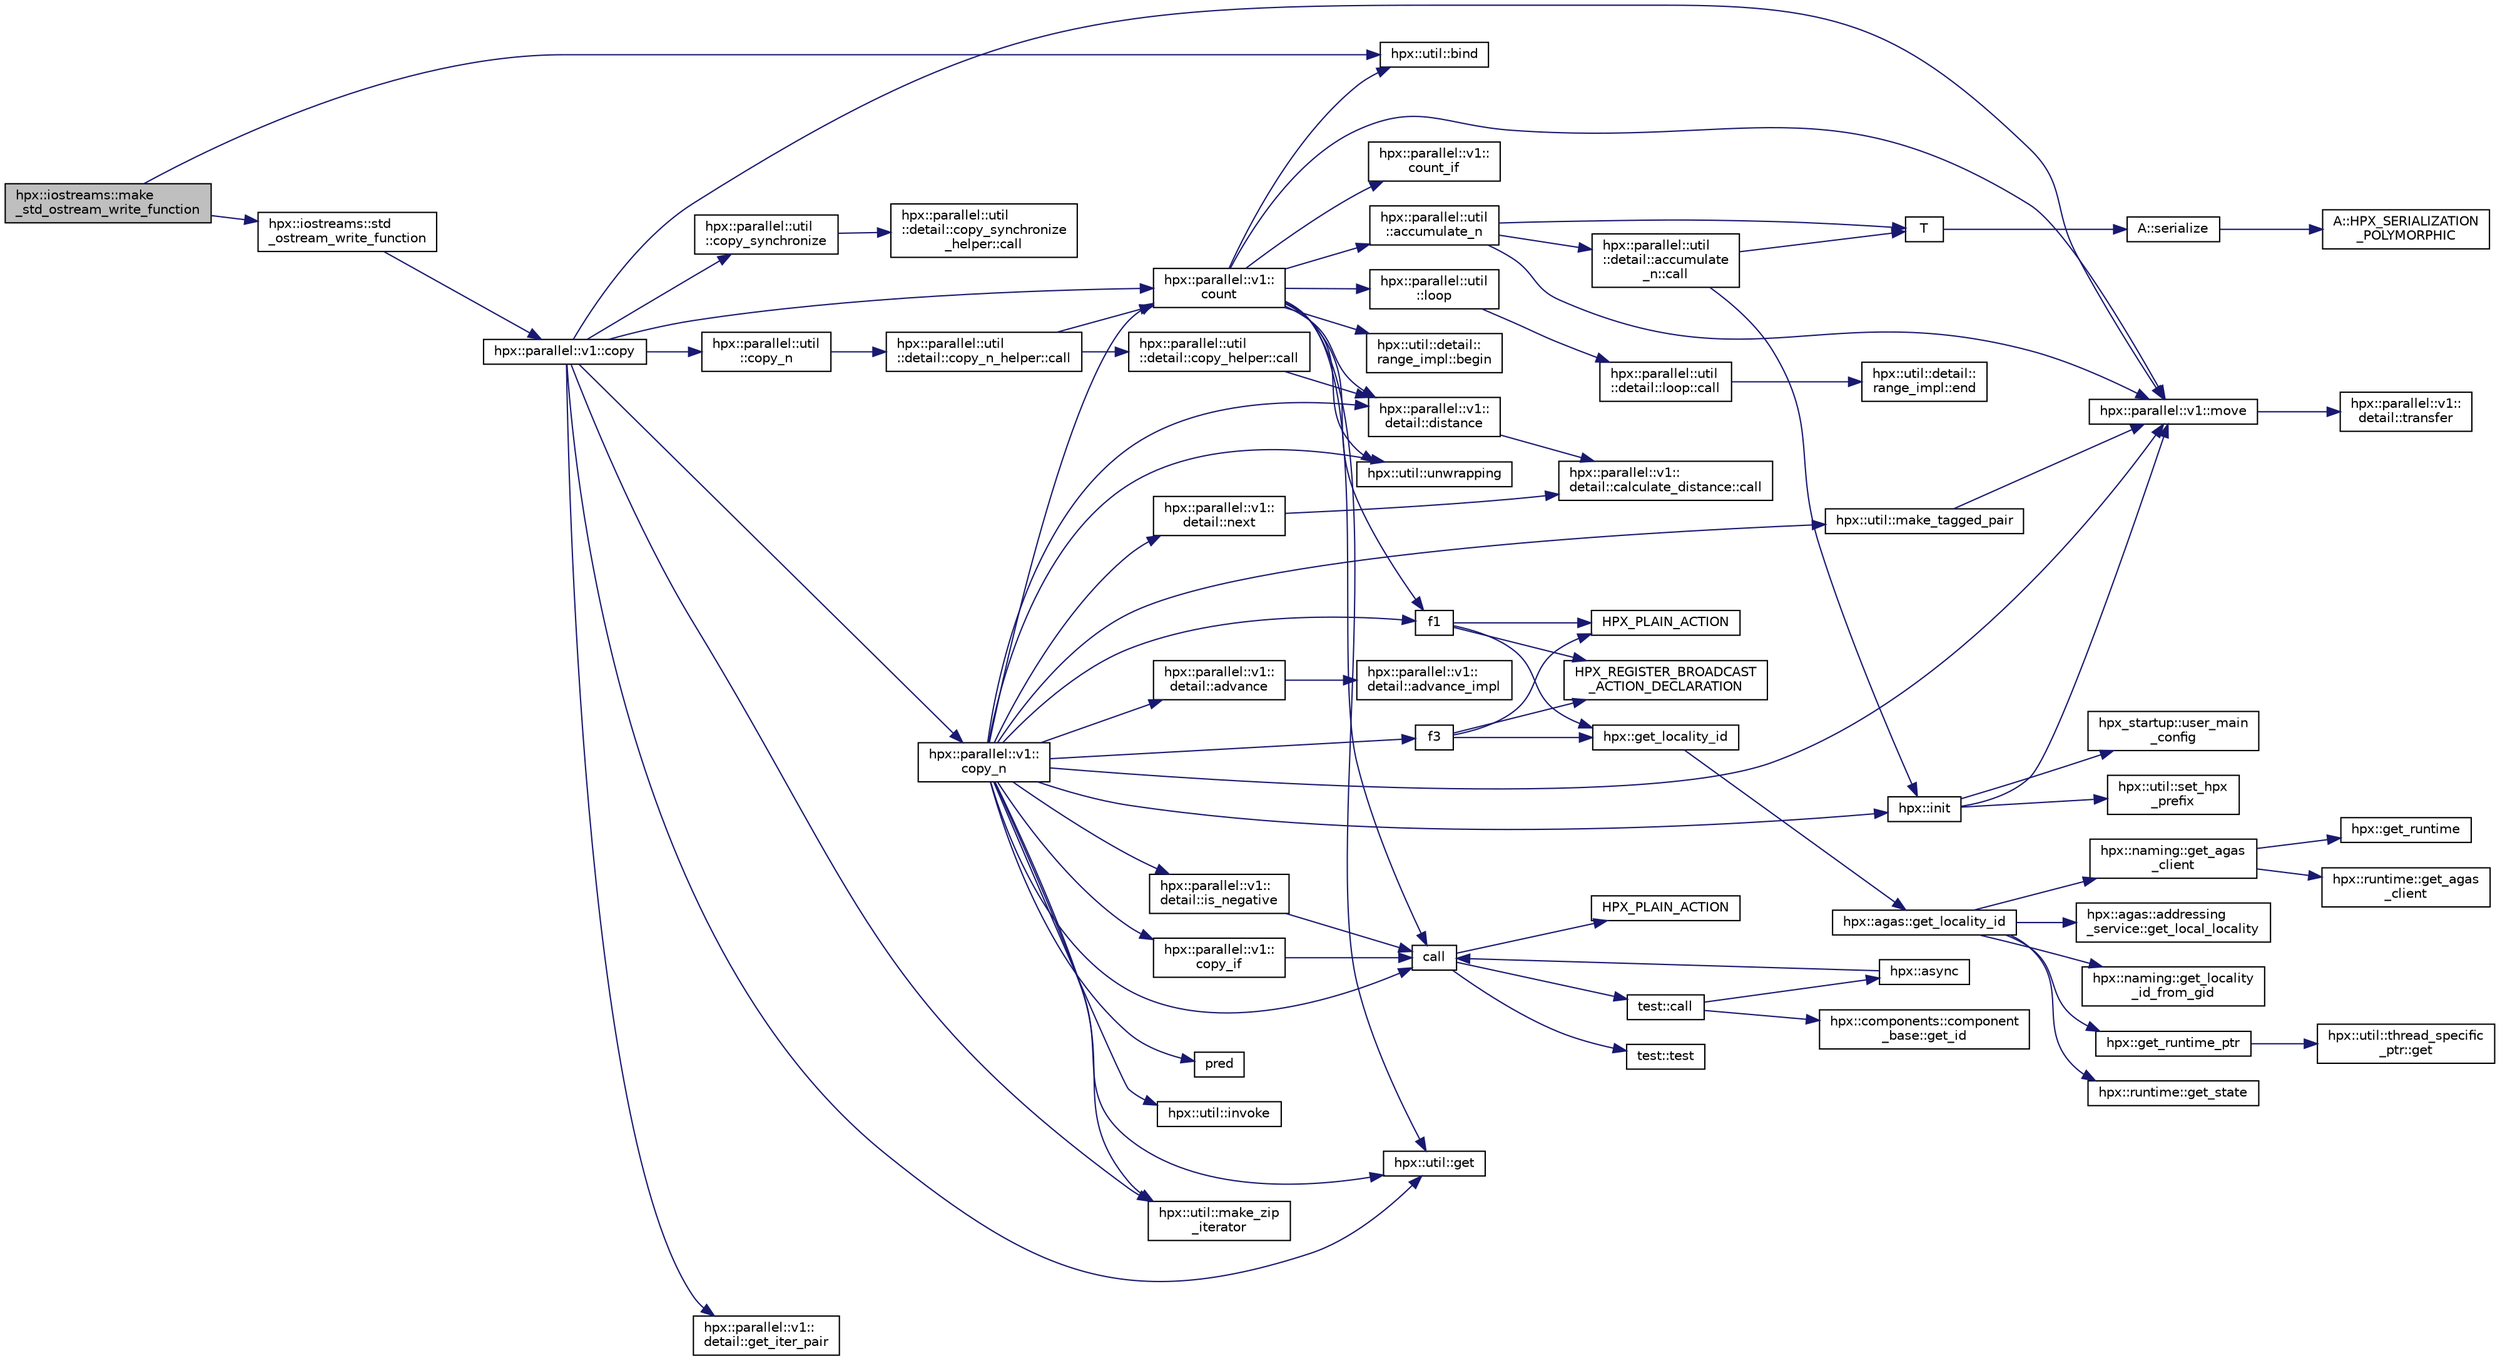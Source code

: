 digraph "hpx::iostreams::make_std_ostream_write_function"
{
  edge [fontname="Helvetica",fontsize="10",labelfontname="Helvetica",labelfontsize="10"];
  node [fontname="Helvetica",fontsize="10",shape=record];
  rankdir="LR";
  Node667 [label="hpx::iostreams::make\l_std_ostream_write_function",height=0.2,width=0.4,color="black", fillcolor="grey75", style="filled", fontcolor="black"];
  Node667 -> Node668 [color="midnightblue",fontsize="10",style="solid",fontname="Helvetica"];
  Node668 [label="hpx::util::bind",height=0.2,width=0.4,color="black", fillcolor="white", style="filled",URL="$df/dad/namespacehpx_1_1util.html#ad844caedf82a0173d6909d910c3e48c6"];
  Node667 -> Node669 [color="midnightblue",fontsize="10",style="solid",fontname="Helvetica"];
  Node669 [label="hpx::iostreams::std\l_ostream_write_function",height=0.2,width=0.4,color="black", fillcolor="white", style="filled",URL="$dd/d1d/namespacehpx_1_1iostreams.html#a370c267b7f506c4627590a921b3e604b"];
  Node669 -> Node670 [color="midnightblue",fontsize="10",style="solid",fontname="Helvetica"];
  Node670 [label="hpx::parallel::v1::copy",height=0.2,width=0.4,color="black", fillcolor="white", style="filled",URL="$db/db9/namespacehpx_1_1parallel_1_1v1.html#a502f993845638113034b4a1629b7a3c7"];
  Node670 -> Node671 [color="midnightblue",fontsize="10",style="solid",fontname="Helvetica"];
  Node671 [label="hpx::parallel::v1::\lcopy_n",height=0.2,width=0.4,color="black", fillcolor="white", style="filled",URL="$db/db9/namespacehpx_1_1parallel_1_1v1.html#a62b381b00123e950f7cd81ae9b16c4a6"];
  Node671 -> Node672 [color="midnightblue",fontsize="10",style="solid",fontname="Helvetica"];
  Node672 [label="hpx::util::make_tagged_pair",height=0.2,width=0.4,color="black", fillcolor="white", style="filled",URL="$df/dad/namespacehpx_1_1util.html#afa71e8b7f4f559051a5ff14a508c543c"];
  Node672 -> Node673 [color="midnightblue",fontsize="10",style="solid",fontname="Helvetica"];
  Node673 [label="hpx::parallel::v1::move",height=0.2,width=0.4,color="black", fillcolor="white", style="filled",URL="$db/db9/namespacehpx_1_1parallel_1_1v1.html#aa7c4ede081ce786c9d1eb1adff495cfc"];
  Node673 -> Node674 [color="midnightblue",fontsize="10",style="solid",fontname="Helvetica"];
  Node674 [label="hpx::parallel::v1::\ldetail::transfer",height=0.2,width=0.4,color="black", fillcolor="white", style="filled",URL="$d2/ddd/namespacehpx_1_1parallel_1_1v1_1_1detail.html#ab1b56a05e1885ca7cc7ffa1804dd2f3c"];
  Node671 -> Node675 [color="midnightblue",fontsize="10",style="solid",fontname="Helvetica"];
  Node675 [label="hpx::parallel::v1::\ldetail::is_negative",height=0.2,width=0.4,color="black", fillcolor="white", style="filled",URL="$d2/ddd/namespacehpx_1_1parallel_1_1v1_1_1detail.html#adf2e40fc4b20ad0fd442ee3118a4d527"];
  Node675 -> Node676 [color="midnightblue",fontsize="10",style="solid",fontname="Helvetica"];
  Node676 [label="call",height=0.2,width=0.4,color="black", fillcolor="white", style="filled",URL="$d2/d67/promise__1620_8cpp.html#a58357f0b82bc761e1d0b9091ed563a70"];
  Node676 -> Node677 [color="midnightblue",fontsize="10",style="solid",fontname="Helvetica"];
  Node677 [label="test::test",height=0.2,width=0.4,color="black", fillcolor="white", style="filled",URL="$d8/d89/structtest.html#ab42d5ece712d716b04cb3f686f297a26"];
  Node676 -> Node678 [color="midnightblue",fontsize="10",style="solid",fontname="Helvetica"];
  Node678 [label="HPX_PLAIN_ACTION",height=0.2,width=0.4,color="black", fillcolor="white", style="filled",URL="$d2/d67/promise__1620_8cpp.html#ab96aab827a4b1fcaf66cfe0ba83fef23"];
  Node676 -> Node679 [color="midnightblue",fontsize="10",style="solid",fontname="Helvetica"];
  Node679 [label="test::call",height=0.2,width=0.4,color="black", fillcolor="white", style="filled",URL="$d8/d89/structtest.html#aeb29e7ed6518b9426ccf1344c52620ae"];
  Node679 -> Node680 [color="midnightblue",fontsize="10",style="solid",fontname="Helvetica"];
  Node680 [label="hpx::async",height=0.2,width=0.4,color="black", fillcolor="white", style="filled",URL="$d8/d83/namespacehpx.html#acb7d8e37b73b823956ce144f9a57eaa4"];
  Node680 -> Node676 [color="midnightblue",fontsize="10",style="solid",fontname="Helvetica"];
  Node679 -> Node681 [color="midnightblue",fontsize="10",style="solid",fontname="Helvetica"];
  Node681 [label="hpx::components::component\l_base::get_id",height=0.2,width=0.4,color="black", fillcolor="white", style="filled",URL="$d2/de6/classhpx_1_1components_1_1component__base.html#a4c8fd93514039bdf01c48d66d82b19cd"];
  Node671 -> Node682 [color="midnightblue",fontsize="10",style="solid",fontname="Helvetica"];
  Node682 [label="hpx::util::get",height=0.2,width=0.4,color="black", fillcolor="white", style="filled",URL="$df/dad/namespacehpx_1_1util.html#a5cbd3c41f03f4d4acaedaa4777e3cc02"];
  Node671 -> Node676 [color="midnightblue",fontsize="10",style="solid",fontname="Helvetica"];
  Node671 -> Node683 [color="midnightblue",fontsize="10",style="solid",fontname="Helvetica"];
  Node683 [label="pred",height=0.2,width=0.4,color="black", fillcolor="white", style="filled",URL="$dc/d8b/cxx11__std__thread_8cpp.html#a31ff3168522b47b050989c5e07dd8408"];
  Node671 -> Node684 [color="midnightblue",fontsize="10",style="solid",fontname="Helvetica"];
  Node684 [label="hpx::util::invoke",height=0.2,width=0.4,color="black", fillcolor="white", style="filled",URL="$df/dad/namespacehpx_1_1util.html#a9ed3f52b36e725e476dbf5099134ed3d"];
  Node671 -> Node685 [color="midnightblue",fontsize="10",style="solid",fontname="Helvetica"];
  Node685 [label="hpx::parallel::v1::\lcopy_if",height=0.2,width=0.4,color="black", fillcolor="white", style="filled",URL="$db/db9/namespacehpx_1_1parallel_1_1v1.html#a9a749519e8f71f886d23aecb6ceaaf8a"];
  Node685 -> Node676 [color="midnightblue",fontsize="10",style="solid",fontname="Helvetica"];
  Node671 -> Node686 [color="midnightblue",fontsize="10",style="solid",fontname="Helvetica"];
  Node686 [label="hpx::parallel::v1::\lcount",height=0.2,width=0.4,color="black", fillcolor="white", style="filled",URL="$db/db9/namespacehpx_1_1parallel_1_1v1.html#a19d058114a2bd44801aab4176b188e23"];
  Node686 -> Node687 [color="midnightblue",fontsize="10",style="solid",fontname="Helvetica"];
  Node687 [label="hpx::parallel::v1::\lcount_if",height=0.2,width=0.4,color="black", fillcolor="white", style="filled",URL="$db/db9/namespacehpx_1_1parallel_1_1v1.html#ad836ff017ec208c2d6388a9b47b05ce0"];
  Node686 -> Node688 [color="midnightblue",fontsize="10",style="solid",fontname="Helvetica"];
  Node688 [label="f1",height=0.2,width=0.4,color="black", fillcolor="white", style="filled",URL="$d8/d8b/broadcast_8cpp.html#a1751fbd41f2529b84514a9dbd767959a"];
  Node688 -> Node689 [color="midnightblue",fontsize="10",style="solid",fontname="Helvetica"];
  Node689 [label="hpx::get_locality_id",height=0.2,width=0.4,color="black", fillcolor="white", style="filled",URL="$d8/d83/namespacehpx.html#a158d7c54a657bb364c1704033010697b",tooltip="Return the number of the locality this function is being called from. "];
  Node689 -> Node690 [color="midnightblue",fontsize="10",style="solid",fontname="Helvetica"];
  Node690 [label="hpx::agas::get_locality_id",height=0.2,width=0.4,color="black", fillcolor="white", style="filled",URL="$dc/d54/namespacehpx_1_1agas.html#a491cc2ddecdf0f1a9129900caa6a4d3e"];
  Node690 -> Node691 [color="midnightblue",fontsize="10",style="solid",fontname="Helvetica"];
  Node691 [label="hpx::get_runtime_ptr",height=0.2,width=0.4,color="black", fillcolor="white", style="filled",URL="$d8/d83/namespacehpx.html#af29daf2bb3e01b4d6495a1742b6cce64"];
  Node691 -> Node692 [color="midnightblue",fontsize="10",style="solid",fontname="Helvetica"];
  Node692 [label="hpx::util::thread_specific\l_ptr::get",height=0.2,width=0.4,color="black", fillcolor="white", style="filled",URL="$d4/d4c/structhpx_1_1util_1_1thread__specific__ptr.html#a3b27d8520710478aa41d1f74206bdba9"];
  Node690 -> Node693 [color="midnightblue",fontsize="10",style="solid",fontname="Helvetica"];
  Node693 [label="hpx::runtime::get_state",height=0.2,width=0.4,color="black", fillcolor="white", style="filled",URL="$d0/d7b/classhpx_1_1runtime.html#ab405f80e060dac95d624520f38b0524c"];
  Node690 -> Node694 [color="midnightblue",fontsize="10",style="solid",fontname="Helvetica"];
  Node694 [label="hpx::naming::get_agas\l_client",height=0.2,width=0.4,color="black", fillcolor="white", style="filled",URL="$d4/dc9/namespacehpx_1_1naming.html#a0408fffd5d34b620712a801b0ae3b032"];
  Node694 -> Node695 [color="midnightblue",fontsize="10",style="solid",fontname="Helvetica"];
  Node695 [label="hpx::get_runtime",height=0.2,width=0.4,color="black", fillcolor="white", style="filled",URL="$d8/d83/namespacehpx.html#aef902cc6c7dd3b9fbadf34d1e850a070"];
  Node694 -> Node696 [color="midnightblue",fontsize="10",style="solid",fontname="Helvetica"];
  Node696 [label="hpx::runtime::get_agas\l_client",height=0.2,width=0.4,color="black", fillcolor="white", style="filled",URL="$d0/d7b/classhpx_1_1runtime.html#aeb5dddd30d6b9861669af8ad44d1a96a"];
  Node690 -> Node697 [color="midnightblue",fontsize="10",style="solid",fontname="Helvetica"];
  Node697 [label="hpx::agas::addressing\l_service::get_local_locality",height=0.2,width=0.4,color="black", fillcolor="white", style="filled",URL="$db/d58/structhpx_1_1agas_1_1addressing__service.html#ab52c19a37c2a7a006c6c15f90ad0539c"];
  Node690 -> Node698 [color="midnightblue",fontsize="10",style="solid",fontname="Helvetica"];
  Node698 [label="hpx::naming::get_locality\l_id_from_gid",height=0.2,width=0.4,color="black", fillcolor="white", style="filled",URL="$d4/dc9/namespacehpx_1_1naming.html#a7fd43037784560bd04fda9b49e33529f"];
  Node688 -> Node699 [color="midnightblue",fontsize="10",style="solid",fontname="Helvetica"];
  Node699 [label="HPX_PLAIN_ACTION",height=0.2,width=0.4,color="black", fillcolor="white", style="filled",URL="$d8/d8b/broadcast_8cpp.html#a19685a0394ce6a99351f7a679f6eeefc"];
  Node688 -> Node700 [color="midnightblue",fontsize="10",style="solid",fontname="Helvetica"];
  Node700 [label="HPX_REGISTER_BROADCAST\l_ACTION_DECLARATION",height=0.2,width=0.4,color="black", fillcolor="white", style="filled",URL="$d7/d38/addressing__service_8cpp.html#a573d764d9cb34eec46a4bdffcf07875f"];
  Node686 -> Node701 [color="midnightblue",fontsize="10",style="solid",fontname="Helvetica"];
  Node701 [label="hpx::parallel::util\l::loop",height=0.2,width=0.4,color="black", fillcolor="white", style="filled",URL="$df/dc6/namespacehpx_1_1parallel_1_1util.html#a3f434e00f42929aac85debb8c5782213"];
  Node701 -> Node702 [color="midnightblue",fontsize="10",style="solid",fontname="Helvetica"];
  Node702 [label="hpx::parallel::util\l::detail::loop::call",height=0.2,width=0.4,color="black", fillcolor="white", style="filled",URL="$da/d06/structhpx_1_1parallel_1_1util_1_1detail_1_1loop.html#a5c5e8dbda782f09cdb7bc2509e3bf09e"];
  Node702 -> Node703 [color="midnightblue",fontsize="10",style="solid",fontname="Helvetica"];
  Node703 [label="hpx::util::detail::\lrange_impl::end",height=0.2,width=0.4,color="black", fillcolor="white", style="filled",URL="$d4/d4a/namespacehpx_1_1util_1_1detail_1_1range__impl.html#afb2ea48b0902f52ee4d8b764807b4316"];
  Node686 -> Node668 [color="midnightblue",fontsize="10",style="solid",fontname="Helvetica"];
  Node686 -> Node673 [color="midnightblue",fontsize="10",style="solid",fontname="Helvetica"];
  Node686 -> Node682 [color="midnightblue",fontsize="10",style="solid",fontname="Helvetica"];
  Node686 -> Node676 [color="midnightblue",fontsize="10",style="solid",fontname="Helvetica"];
  Node686 -> Node704 [color="midnightblue",fontsize="10",style="solid",fontname="Helvetica"];
  Node704 [label="hpx::parallel::v1::\ldetail::distance",height=0.2,width=0.4,color="black", fillcolor="white", style="filled",URL="$d2/ddd/namespacehpx_1_1parallel_1_1v1_1_1detail.html#a6bea3c6a5f470cad11f27ee6bab4a33f"];
  Node704 -> Node705 [color="midnightblue",fontsize="10",style="solid",fontname="Helvetica"];
  Node705 [label="hpx::parallel::v1::\ldetail::calculate_distance::call",height=0.2,width=0.4,color="black", fillcolor="white", style="filled",URL="$db/dfa/structhpx_1_1parallel_1_1v1_1_1detail_1_1calculate__distance.html#a950a6627830a7d019ac0e734b0a447bf"];
  Node686 -> Node706 [color="midnightblue",fontsize="10",style="solid",fontname="Helvetica"];
  Node706 [label="hpx::util::unwrapping",height=0.2,width=0.4,color="black", fillcolor="white", style="filled",URL="$df/dad/namespacehpx_1_1util.html#a7529d9ac687684c33403cdd1f9cef8e4"];
  Node686 -> Node707 [color="midnightblue",fontsize="10",style="solid",fontname="Helvetica"];
  Node707 [label="hpx::parallel::util\l::accumulate_n",height=0.2,width=0.4,color="black", fillcolor="white", style="filled",URL="$df/dc6/namespacehpx_1_1parallel_1_1util.html#af19f9a2722f97c2247ea5d0dbb5e2d25"];
  Node707 -> Node708 [color="midnightblue",fontsize="10",style="solid",fontname="Helvetica"];
  Node708 [label="hpx::parallel::util\l::detail::accumulate\l_n::call",height=0.2,width=0.4,color="black", fillcolor="white", style="filled",URL="$d8/d3b/structhpx_1_1parallel_1_1util_1_1detail_1_1accumulate__n.html#a765aceb8ab313fc92f7c4aaf70ccca8f"];
  Node708 -> Node709 [color="midnightblue",fontsize="10",style="solid",fontname="Helvetica"];
  Node709 [label="hpx::init",height=0.2,width=0.4,color="black", fillcolor="white", style="filled",URL="$d8/d83/namespacehpx.html#a3c694ea960b47c56b33351ba16e3d76b",tooltip="Main entry point for launching the HPX runtime system. "];
  Node709 -> Node710 [color="midnightblue",fontsize="10",style="solid",fontname="Helvetica"];
  Node710 [label="hpx::util::set_hpx\l_prefix",height=0.2,width=0.4,color="black", fillcolor="white", style="filled",URL="$df/dad/namespacehpx_1_1util.html#ae40a23c1ba0a48d9304dcf717a95793e"];
  Node709 -> Node711 [color="midnightblue",fontsize="10",style="solid",fontname="Helvetica"];
  Node711 [label="hpx_startup::user_main\l_config",height=0.2,width=0.4,color="black", fillcolor="white", style="filled",URL="$d3/dd2/namespacehpx__startup.html#aaac571d88bd3912a4225a23eb3261637"];
  Node709 -> Node673 [color="midnightblue",fontsize="10",style="solid",fontname="Helvetica"];
  Node708 -> Node712 [color="midnightblue",fontsize="10",style="solid",fontname="Helvetica"];
  Node712 [label="T",height=0.2,width=0.4,color="black", fillcolor="white", style="filled",URL="$db/d33/polymorphic__semiintrusive__template_8cpp.html#ad187658f9cb91c1312b39ae7e896f1ea"];
  Node712 -> Node713 [color="midnightblue",fontsize="10",style="solid",fontname="Helvetica"];
  Node713 [label="A::serialize",height=0.2,width=0.4,color="black", fillcolor="white", style="filled",URL="$d7/da0/struct_a.html#a5f5c287cf471e274ed9dda0da1592212"];
  Node713 -> Node714 [color="midnightblue",fontsize="10",style="solid",fontname="Helvetica"];
  Node714 [label="A::HPX_SERIALIZATION\l_POLYMORPHIC",height=0.2,width=0.4,color="black", fillcolor="white", style="filled",URL="$d7/da0/struct_a.html#ada978cc156cebbafddb1f3aa4c01918c"];
  Node707 -> Node673 [color="midnightblue",fontsize="10",style="solid",fontname="Helvetica"];
  Node707 -> Node712 [color="midnightblue",fontsize="10",style="solid",fontname="Helvetica"];
  Node686 -> Node715 [color="midnightblue",fontsize="10",style="solid",fontname="Helvetica"];
  Node715 [label="hpx::util::detail::\lrange_impl::begin",height=0.2,width=0.4,color="black", fillcolor="white", style="filled",URL="$d4/d4a/namespacehpx_1_1util_1_1detail_1_1range__impl.html#a31e165df2b865cdd961f35ce938db41a"];
  Node671 -> Node704 [color="midnightblue",fontsize="10",style="solid",fontname="Helvetica"];
  Node671 -> Node709 [color="midnightblue",fontsize="10",style="solid",fontname="Helvetica"];
  Node671 -> Node716 [color="midnightblue",fontsize="10",style="solid",fontname="Helvetica"];
  Node716 [label="hpx::util::make_zip\l_iterator",height=0.2,width=0.4,color="black", fillcolor="white", style="filled",URL="$df/dad/namespacehpx_1_1util.html#a2f68369b316e5699be2c81c04e3ee209"];
  Node671 -> Node688 [color="midnightblue",fontsize="10",style="solid",fontname="Helvetica"];
  Node671 -> Node717 [color="midnightblue",fontsize="10",style="solid",fontname="Helvetica"];
  Node717 [label="f3",height=0.2,width=0.4,color="black", fillcolor="white", style="filled",URL="$d8/d8b/broadcast_8cpp.html#a9bac347cb7dd97427ecd2dd58525b646"];
  Node717 -> Node689 [color="midnightblue",fontsize="10",style="solid",fontname="Helvetica"];
  Node717 -> Node699 [color="midnightblue",fontsize="10",style="solid",fontname="Helvetica"];
  Node717 -> Node700 [color="midnightblue",fontsize="10",style="solid",fontname="Helvetica"];
  Node671 -> Node718 [color="midnightblue",fontsize="10",style="solid",fontname="Helvetica"];
  Node718 [label="hpx::parallel::v1::\ldetail::next",height=0.2,width=0.4,color="black", fillcolor="white", style="filled",URL="$d2/ddd/namespacehpx_1_1parallel_1_1v1_1_1detail.html#a0a6696d8c17a32b8ebfaa496b9ab3332"];
  Node718 -> Node705 [color="midnightblue",fontsize="10",style="solid",fontname="Helvetica"];
  Node671 -> Node719 [color="midnightblue",fontsize="10",style="solid",fontname="Helvetica"];
  Node719 [label="hpx::parallel::v1::\ldetail::advance",height=0.2,width=0.4,color="black", fillcolor="white", style="filled",URL="$d2/ddd/namespacehpx_1_1parallel_1_1v1_1_1detail.html#ad9fca7bce7b3e3c32302967ffc1fb4a4"];
  Node719 -> Node720 [color="midnightblue",fontsize="10",style="solid",fontname="Helvetica"];
  Node720 [label="hpx::parallel::v1::\ldetail::advance_impl",height=0.2,width=0.4,color="black", fillcolor="white", style="filled",URL="$d2/ddd/namespacehpx_1_1parallel_1_1v1_1_1detail.html#ad4fa62ca115927187e4063b65ee5f317"];
  Node671 -> Node673 [color="midnightblue",fontsize="10",style="solid",fontname="Helvetica"];
  Node671 -> Node706 [color="midnightblue",fontsize="10",style="solid",fontname="Helvetica"];
  Node670 -> Node686 [color="midnightblue",fontsize="10",style="solid",fontname="Helvetica"];
  Node670 -> Node721 [color="midnightblue",fontsize="10",style="solid",fontname="Helvetica"];
  Node721 [label="hpx::parallel::util\l::copy_n",height=0.2,width=0.4,color="black", fillcolor="white", style="filled",URL="$df/dc6/namespacehpx_1_1parallel_1_1util.html#ab30b19e9d50f04c88be6cb7408c82987"];
  Node721 -> Node722 [color="midnightblue",fontsize="10",style="solid",fontname="Helvetica"];
  Node722 [label="hpx::parallel::util\l::detail::copy_n_helper::call",height=0.2,width=0.4,color="black", fillcolor="white", style="filled",URL="$de/d50/structhpx_1_1parallel_1_1util_1_1detail_1_1copy__n__helper.html#ae283ae8df16258386dd2aa4d58d4df8e"];
  Node722 -> Node686 [color="midnightblue",fontsize="10",style="solid",fontname="Helvetica"];
  Node722 -> Node723 [color="midnightblue",fontsize="10",style="solid",fontname="Helvetica"];
  Node723 [label="hpx::parallel::util\l::detail::copy_helper::call",height=0.2,width=0.4,color="black", fillcolor="white", style="filled",URL="$db/d59/structhpx_1_1parallel_1_1util_1_1detail_1_1copy__helper.html#ac801832edc0b6a84595880bb4613cb60"];
  Node723 -> Node704 [color="midnightblue",fontsize="10",style="solid",fontname="Helvetica"];
  Node670 -> Node724 [color="midnightblue",fontsize="10",style="solid",fontname="Helvetica"];
  Node724 [label="hpx::parallel::v1::\ldetail::get_iter_pair",height=0.2,width=0.4,color="black", fillcolor="white", style="filled",URL="$d2/ddd/namespacehpx_1_1parallel_1_1v1_1_1detail.html#ac4d3c2918035705998b9b049c5440119"];
  Node670 -> Node716 [color="midnightblue",fontsize="10",style="solid",fontname="Helvetica"];
  Node670 -> Node682 [color="midnightblue",fontsize="10",style="solid",fontname="Helvetica"];
  Node670 -> Node725 [color="midnightblue",fontsize="10",style="solid",fontname="Helvetica"];
  Node725 [label="hpx::parallel::util\l::copy_synchronize",height=0.2,width=0.4,color="black", fillcolor="white", style="filled",URL="$df/dc6/namespacehpx_1_1parallel_1_1util.html#ad33c06f9b1fc663f33b9fb189390e71b"];
  Node725 -> Node726 [color="midnightblue",fontsize="10",style="solid",fontname="Helvetica"];
  Node726 [label="hpx::parallel::util\l::detail::copy_synchronize\l_helper::call",height=0.2,width=0.4,color="black", fillcolor="white", style="filled",URL="$d7/d41/structhpx_1_1parallel_1_1util_1_1detail_1_1copy__synchronize__helper.html#a7c8e8c72844a8fd415b6b3517cc1a224"];
  Node670 -> Node673 [color="midnightblue",fontsize="10",style="solid",fontname="Helvetica"];
}
